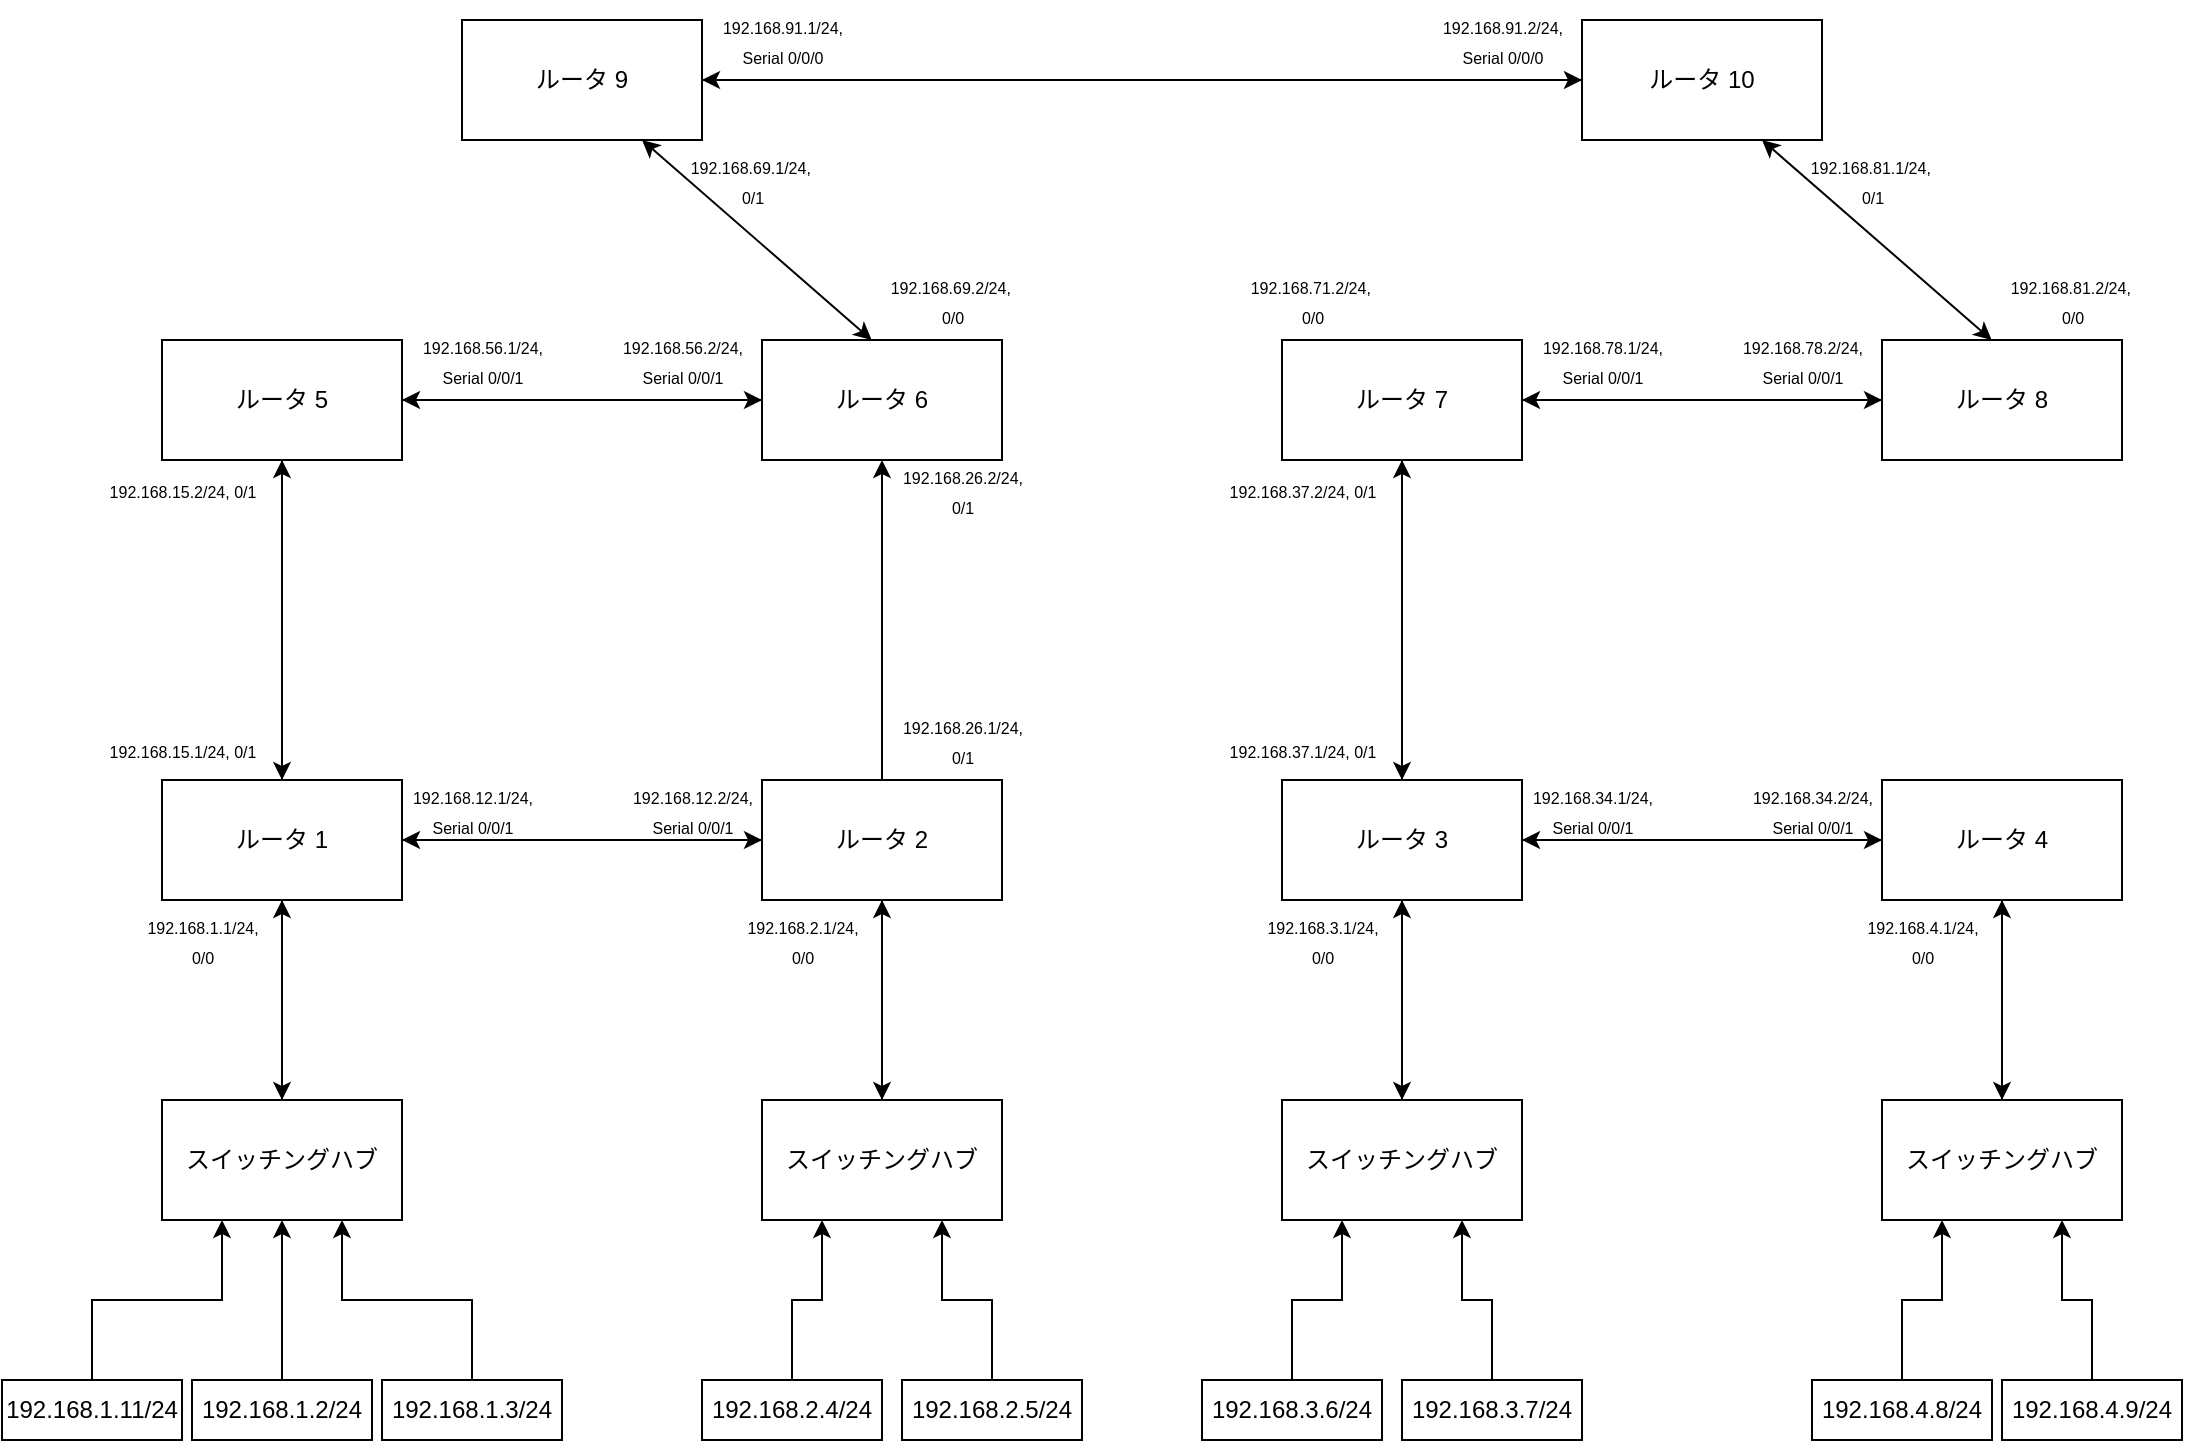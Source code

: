 <mxfile version="26.2.14">
  <diagram name="ページ1" id="IHWBm8F0MaHIAAMMsUK_">
    <mxGraphModel grid="1" page="1" gridSize="10" guides="1" tooltips="1" connect="1" arrows="1" fold="1" pageScale="1" pageWidth="1169" pageHeight="827" math="0" shadow="0">
      <root>
        <mxCell id="0" />
        <mxCell id="1" parent="0" />
        <mxCell id="WAXmCKPnWNZg_kObu25O-7" style="edgeStyle=orthogonalEdgeStyle;rounded=0;orthogonalLoop=1;jettySize=auto;html=1;exitX=0.5;exitY=0;exitDx=0;exitDy=0;entryX=0.25;entryY=1;entryDx=0;entryDy=0;" edge="1" parent="1" source="jHL8JFIjxgsYVEMmiiz9-1" target="WAXmCKPnWNZg_kObu25O-2">
          <mxGeometry relative="1" as="geometry" />
        </mxCell>
        <mxCell id="jHL8JFIjxgsYVEMmiiz9-1" value="192.168.1.11/24" style="rounded=0;whiteSpace=wrap;html=1;" vertex="1" parent="1">
          <mxGeometry x="40" y="1560" width="90" height="30" as="geometry" />
        </mxCell>
        <mxCell id="WAXmCKPnWNZg_kObu25O-61" style="edgeStyle=orthogonalEdgeStyle;rounded=0;orthogonalLoop=1;jettySize=auto;html=1;entryX=0.5;entryY=1;entryDx=0;entryDy=0;" edge="1" parent="1" source="jHL8JFIjxgsYVEMmiiz9-3" target="WAXmCKPnWNZg_kObu25O-2">
          <mxGeometry relative="1" as="geometry" />
        </mxCell>
        <mxCell id="jHL8JFIjxgsYVEMmiiz9-3" value="192.168.1.2/24" style="rounded=0;whiteSpace=wrap;html=1;" vertex="1" parent="1">
          <mxGeometry x="135" y="1560" width="90" height="30" as="geometry" />
        </mxCell>
        <mxCell id="WAXmCKPnWNZg_kObu25O-13" style="edgeStyle=orthogonalEdgeStyle;rounded=0;orthogonalLoop=1;jettySize=auto;html=1;entryX=0.75;entryY=1;entryDx=0;entryDy=0;" edge="1" parent="1" source="jHL8JFIjxgsYVEMmiiz9-4" target="WAXmCKPnWNZg_kObu25O-2">
          <mxGeometry relative="1" as="geometry" />
        </mxCell>
        <mxCell id="jHL8JFIjxgsYVEMmiiz9-4" value="192.168.1.3/24" style="rounded=0;whiteSpace=wrap;html=1;" vertex="1" parent="1">
          <mxGeometry x="230" y="1560" width="90" height="30" as="geometry" />
        </mxCell>
        <mxCell id="WAXmCKPnWNZg_kObu25O-15" style="edgeStyle=orthogonalEdgeStyle;rounded=0;orthogonalLoop=1;jettySize=auto;html=1;exitX=0.5;exitY=0;exitDx=0;exitDy=0;entryX=0.25;entryY=1;entryDx=0;entryDy=0;" edge="1" parent="1" source="jHL8JFIjxgsYVEMmiiz9-5" target="WAXmCKPnWNZg_kObu25O-3">
          <mxGeometry relative="1" as="geometry" />
        </mxCell>
        <mxCell id="jHL8JFIjxgsYVEMmiiz9-5" value="192.168.2.4/24" style="rounded=0;whiteSpace=wrap;html=1;" vertex="1" parent="1">
          <mxGeometry x="390" y="1560" width="90" height="30" as="geometry" />
        </mxCell>
        <mxCell id="WAXmCKPnWNZg_kObu25O-16" style="edgeStyle=orthogonalEdgeStyle;rounded=0;orthogonalLoop=1;jettySize=auto;html=1;exitX=0.5;exitY=0;exitDx=0;exitDy=0;entryX=0.75;entryY=1;entryDx=0;entryDy=0;" edge="1" parent="1" source="jHL8JFIjxgsYVEMmiiz9-6" target="WAXmCKPnWNZg_kObu25O-3">
          <mxGeometry relative="1" as="geometry" />
        </mxCell>
        <mxCell id="jHL8JFIjxgsYVEMmiiz9-6" value="192.168.2.5/24" style="rounded=0;whiteSpace=wrap;html=1;" vertex="1" parent="1">
          <mxGeometry x="490" y="1560" width="90" height="30" as="geometry" />
        </mxCell>
        <mxCell id="WAXmCKPnWNZg_kObu25O-25" style="edgeStyle=orthogonalEdgeStyle;rounded=0;orthogonalLoop=1;jettySize=auto;html=1;" edge="1" parent="1" source="WAXmCKPnWNZg_kObu25O-2" target="WAXmCKPnWNZg_kObu25O-19">
          <mxGeometry relative="1" as="geometry" />
        </mxCell>
        <mxCell id="WAXmCKPnWNZg_kObu25O-2" value="スイッチングハブ" style="rounded=0;whiteSpace=wrap;html=1;" vertex="1" parent="1">
          <mxGeometry x="120" y="1420" width="120" height="60" as="geometry" />
        </mxCell>
        <mxCell id="WAXmCKPnWNZg_kObu25O-26" style="edgeStyle=orthogonalEdgeStyle;rounded=0;orthogonalLoop=1;jettySize=auto;html=1;entryX=0.5;entryY=1;entryDx=0;entryDy=0;" edge="1" parent="1" source="WAXmCKPnWNZg_kObu25O-3" target="WAXmCKPnWNZg_kObu25O-20">
          <mxGeometry relative="1" as="geometry" />
        </mxCell>
        <mxCell id="WAXmCKPnWNZg_kObu25O-3" value="スイッチングハブ" style="rounded=0;whiteSpace=wrap;html=1;" vertex="1" parent="1">
          <mxGeometry x="420" y="1420" width="120" height="60" as="geometry" />
        </mxCell>
        <mxCell id="WAXmCKPnWNZg_kObu25O-36" style="edgeStyle=orthogonalEdgeStyle;rounded=0;orthogonalLoop=1;jettySize=auto;html=1;entryX=0.5;entryY=1;entryDx=0;entryDy=0;" edge="1" parent="1" source="WAXmCKPnWNZg_kObu25O-19" target="WAXmCKPnWNZg_kObu25O-32">
          <mxGeometry relative="1" as="geometry" />
        </mxCell>
        <mxCell id="WAXmCKPnWNZg_kObu25O-41" style="edgeStyle=orthogonalEdgeStyle;rounded=0;orthogonalLoop=1;jettySize=auto;html=1;entryX=0;entryY=0.5;entryDx=0;entryDy=0;" edge="1" parent="1" source="WAXmCKPnWNZg_kObu25O-19" target="WAXmCKPnWNZg_kObu25O-20">
          <mxGeometry relative="1" as="geometry" />
        </mxCell>
        <mxCell id="WAXmCKPnWNZg_kObu25O-49" style="edgeStyle=orthogonalEdgeStyle;rounded=0;orthogonalLoop=1;jettySize=auto;html=1;" edge="1" parent="1" source="WAXmCKPnWNZg_kObu25O-19" target="WAXmCKPnWNZg_kObu25O-2">
          <mxGeometry relative="1" as="geometry" />
        </mxCell>
        <mxCell id="WAXmCKPnWNZg_kObu25O-19" value="ルータ 1" style="rounded=0;whiteSpace=wrap;html=1;" vertex="1" parent="1">
          <mxGeometry x="120" y="1260" width="120" height="60" as="geometry" />
        </mxCell>
        <mxCell id="WAXmCKPnWNZg_kObu25O-37" style="edgeStyle=orthogonalEdgeStyle;rounded=0;orthogonalLoop=1;jettySize=auto;html=1;entryX=0.5;entryY=1;entryDx=0;entryDy=0;" edge="1" parent="1" source="WAXmCKPnWNZg_kObu25O-20" target="WAXmCKPnWNZg_kObu25O-33">
          <mxGeometry relative="1" as="geometry" />
        </mxCell>
        <mxCell id="WAXmCKPnWNZg_kObu25O-42" style="edgeStyle=orthogonalEdgeStyle;rounded=0;orthogonalLoop=1;jettySize=auto;html=1;entryX=1;entryY=0.5;entryDx=0;entryDy=0;" edge="1" parent="1" source="WAXmCKPnWNZg_kObu25O-20" target="WAXmCKPnWNZg_kObu25O-19">
          <mxGeometry relative="1" as="geometry" />
        </mxCell>
        <mxCell id="WAXmCKPnWNZg_kObu25O-50" style="edgeStyle=orthogonalEdgeStyle;rounded=0;orthogonalLoop=1;jettySize=auto;html=1;" edge="1" parent="1" source="WAXmCKPnWNZg_kObu25O-20" target="WAXmCKPnWNZg_kObu25O-3">
          <mxGeometry relative="1" as="geometry" />
        </mxCell>
        <mxCell id="WAXmCKPnWNZg_kObu25O-20" value="ルータ 2" style="rounded=0;whiteSpace=wrap;html=1;" vertex="1" parent="1">
          <mxGeometry x="420" y="1260" width="120" height="60" as="geometry" />
        </mxCell>
        <mxCell id="WAXmCKPnWNZg_kObu25O-48" style="edgeStyle=orthogonalEdgeStyle;rounded=0;orthogonalLoop=1;jettySize=auto;html=1;" edge="1" parent="1" source="WAXmCKPnWNZg_kObu25O-32" target="WAXmCKPnWNZg_kObu25O-19">
          <mxGeometry relative="1" as="geometry" />
        </mxCell>
        <mxCell id="WAXmCKPnWNZg_kObu25O-84" style="edgeStyle=orthogonalEdgeStyle;rounded=0;orthogonalLoop=1;jettySize=auto;html=1;entryX=0;entryY=0.5;entryDx=0;entryDy=0;" edge="1" parent="1" source="WAXmCKPnWNZg_kObu25O-32" target="WAXmCKPnWNZg_kObu25O-33">
          <mxGeometry relative="1" as="geometry" />
        </mxCell>
        <mxCell id="WAXmCKPnWNZg_kObu25O-32" value="ルータ 5" style="rounded=0;whiteSpace=wrap;html=1;" vertex="1" parent="1">
          <mxGeometry x="120" y="1040" width="120" height="60" as="geometry" />
        </mxCell>
        <mxCell id="WAXmCKPnWNZg_kObu25O-89" style="edgeStyle=orthogonalEdgeStyle;rounded=0;orthogonalLoop=1;jettySize=auto;html=1;entryX=1;entryY=0.5;entryDx=0;entryDy=0;" edge="1" parent="1" source="WAXmCKPnWNZg_kObu25O-33" target="WAXmCKPnWNZg_kObu25O-32">
          <mxGeometry relative="1" as="geometry" />
        </mxCell>
        <mxCell id="WAXmCKPnWNZg_kObu25O-33" value="ルータ 6" style="rounded=0;whiteSpace=wrap;html=1;" vertex="1" parent="1">
          <mxGeometry x="420" y="1040" width="120" height="60" as="geometry" />
        </mxCell>
        <mxCell id="WAXmCKPnWNZg_kObu25O-151" style="edgeStyle=orthogonalEdgeStyle;rounded=0;orthogonalLoop=1;jettySize=auto;html=1;entryX=0;entryY=0.5;entryDx=0;entryDy=0;" edge="1" parent="1" source="WAXmCKPnWNZg_kObu25O-62" target="WAXmCKPnWNZg_kObu25O-127">
          <mxGeometry relative="1" as="geometry" />
        </mxCell>
        <mxCell id="WAXmCKPnWNZg_kObu25O-62" value="ルータ 9" style="rounded=0;whiteSpace=wrap;html=1;" vertex="1" parent="1">
          <mxGeometry x="270" y="880" width="120" height="60" as="geometry" />
        </mxCell>
        <mxCell id="WAXmCKPnWNZg_kObu25O-69" value="" style="endArrow=classic;startArrow=classic;html=1;rounded=0;entryX=0.75;entryY=1;entryDx=0;entryDy=0;" edge="1" parent="1" target="WAXmCKPnWNZg_kObu25O-62">
          <mxGeometry width="50" height="50" relative="1" as="geometry">
            <mxPoint x="474.85" y="1040" as="sourcePoint" />
            <mxPoint x="595.16" y="940" as="targetPoint" />
          </mxGeometry>
        </mxCell>
        <mxCell id="WAXmCKPnWNZg_kObu25O-74" value="&lt;font style=&quot;font-size: 8px;&quot;&gt;192.168.1.1/24,&lt;/font&gt;&lt;div&gt;&lt;font style=&quot;font-size: 8px;&quot;&gt;0/0&lt;/font&gt;&lt;/div&gt;" style="text;html=1;align=center;verticalAlign=middle;resizable=0;points=[];autosize=1;strokeColor=none;fillColor=none;" vertex="1" parent="1">
          <mxGeometry x="100" y="1320" width="80" height="40" as="geometry" />
        </mxCell>
        <mxCell id="WAXmCKPnWNZg_kObu25O-75" value="&lt;font style=&quot;font-size: 8px;&quot;&gt;192.168.2.1/24,&lt;/font&gt;&lt;div&gt;&lt;font style=&quot;font-size: 8px;&quot;&gt;0/0&lt;/font&gt;&lt;/div&gt;" style="text;html=1;align=center;verticalAlign=middle;resizable=0;points=[];autosize=1;strokeColor=none;fillColor=none;" vertex="1" parent="1">
          <mxGeometry x="400" y="1320" width="80" height="40" as="geometry" />
        </mxCell>
        <mxCell id="WAXmCKPnWNZg_kObu25O-78" value="&lt;font style=&quot;font-size: 8px;&quot;&gt;192.168.15.2/24, 0/1&lt;/font&gt;" style="text;html=1;align=center;verticalAlign=middle;resizable=0;points=[];autosize=1;strokeColor=none;fillColor=none;" vertex="1" parent="1">
          <mxGeometry x="80" y="1100" width="100" height="30" as="geometry" />
        </mxCell>
        <mxCell id="WAXmCKPnWNZg_kObu25O-79" value="&lt;font style=&quot;font-size: 8px;&quot;&gt;192.168.15.1/24, 0/1&lt;/font&gt;" style="text;html=1;align=center;verticalAlign=middle;resizable=0;points=[];autosize=1;strokeColor=none;fillColor=none;" vertex="1" parent="1">
          <mxGeometry x="80" y="1230" width="100" height="30" as="geometry" />
        </mxCell>
        <mxCell id="WAXmCKPnWNZg_kObu25O-80" value="&lt;font style=&quot;font-size: 8px;&quot;&gt;192.168.12.1/24,&lt;br&gt;Serial 0/0/1&lt;/font&gt;" style="text;html=1;align=center;verticalAlign=middle;resizable=0;points=[];autosize=1;strokeColor=none;fillColor=none;" vertex="1" parent="1">
          <mxGeometry x="235" y="1255" width="80" height="40" as="geometry" />
        </mxCell>
        <mxCell id="WAXmCKPnWNZg_kObu25O-81" value="&lt;font style=&quot;font-size: 8px;&quot;&gt;192.168.12.2/24,&lt;br&gt;Serial 0/0/1&lt;/font&gt;" style="text;html=1;align=center;verticalAlign=middle;resizable=0;points=[];autosize=1;strokeColor=none;fillColor=none;" vertex="1" parent="1">
          <mxGeometry x="345" y="1255" width="80" height="40" as="geometry" />
        </mxCell>
        <mxCell id="WAXmCKPnWNZg_kObu25O-82" value="&lt;font style=&quot;font-size: 8px;&quot;&gt;192.168.26.1/24,&lt;br&gt;0/1&lt;/font&gt;" style="text;html=1;align=center;verticalAlign=middle;resizable=0;points=[];autosize=1;strokeColor=none;fillColor=none;" vertex="1" parent="1">
          <mxGeometry x="480" y="1220" width="80" height="40" as="geometry" />
        </mxCell>
        <mxCell id="WAXmCKPnWNZg_kObu25O-83" value="&lt;font style=&quot;font-size: 8px;&quot;&gt;192.168.26.2/24,&lt;br&gt;0/1&lt;/font&gt;" style="text;html=1;align=center;verticalAlign=middle;resizable=0;points=[];autosize=1;strokeColor=none;fillColor=none;" vertex="1" parent="1">
          <mxGeometry x="480" y="1095" width="80" height="40" as="geometry" />
        </mxCell>
        <mxCell id="WAXmCKPnWNZg_kObu25O-86" value="&lt;font style=&quot;font-size: 8px;&quot;&gt;192.168.56.1/24,&lt;br&gt;Serial 0/0/1&lt;/font&gt;" style="text;html=1;align=center;verticalAlign=middle;resizable=0;points=[];autosize=1;strokeColor=none;fillColor=none;" vertex="1" parent="1">
          <mxGeometry x="240" y="1030" width="80" height="40" as="geometry" />
        </mxCell>
        <mxCell id="WAXmCKPnWNZg_kObu25O-90" value="&lt;font style=&quot;font-size: 8px;&quot;&gt;192.168.56.2/24,&lt;br&gt;Serial 0/0/1&lt;/font&gt;" style="text;html=1;align=center;verticalAlign=middle;resizable=0;points=[];autosize=1;strokeColor=none;fillColor=none;" vertex="1" parent="1">
          <mxGeometry x="340" y="1030" width="80" height="40" as="geometry" />
        </mxCell>
        <mxCell id="WAXmCKPnWNZg_kObu25O-92" value="&lt;font style=&quot;font-size: 8px;&quot;&gt;192.168.69.2/24,&amp;nbsp;&lt;br&gt;0/0&lt;/font&gt;" style="text;html=1;align=center;verticalAlign=middle;resizable=0;points=[];autosize=1;strokeColor=none;fillColor=none;" vertex="1" parent="1">
          <mxGeometry x="470" y="1000" width="90" height="40" as="geometry" />
        </mxCell>
        <mxCell id="WAXmCKPnWNZg_kObu25O-93" value="&lt;font style=&quot;font-size: 8px;&quot;&gt;192.168.69.1/24,&amp;nbsp;&lt;br&gt;0/1&lt;/font&gt;" style="text;html=1;align=center;verticalAlign=middle;resizable=0;points=[];autosize=1;strokeColor=none;fillColor=none;" vertex="1" parent="1">
          <mxGeometry x="370" y="940" width="90" height="40" as="geometry" />
        </mxCell>
        <mxCell id="WAXmCKPnWNZg_kObu25O-95" value="&lt;font style=&quot;font-size: 8px;&quot;&gt;192.168.91.1/24,&lt;br&gt;Serial 0/0/0&lt;/font&gt;" style="text;html=1;align=center;verticalAlign=middle;resizable=0;points=[];autosize=1;strokeColor=none;fillColor=none;" vertex="1" parent="1">
          <mxGeometry x="390" y="870" width="80" height="40" as="geometry" />
        </mxCell>
        <mxCell id="WAXmCKPnWNZg_kObu25O-145" style="edgeStyle=orthogonalEdgeStyle;rounded=0;orthogonalLoop=1;jettySize=auto;html=1;entryX=0.25;entryY=1;entryDx=0;entryDy=0;" edge="1" parent="1" source="WAXmCKPnWNZg_kObu25O-102" target="WAXmCKPnWNZg_kObu25O-110">
          <mxGeometry relative="1" as="geometry" />
        </mxCell>
        <mxCell id="WAXmCKPnWNZg_kObu25O-102" value="192.168.3.6/24" style="rounded=0;whiteSpace=wrap;html=1;" vertex="1" parent="1">
          <mxGeometry x="640" y="1560" width="90" height="30" as="geometry" />
        </mxCell>
        <mxCell id="WAXmCKPnWNZg_kObu25O-146" style="edgeStyle=orthogonalEdgeStyle;rounded=0;orthogonalLoop=1;jettySize=auto;html=1;entryX=0.75;entryY=1;entryDx=0;entryDy=0;" edge="1" parent="1" source="WAXmCKPnWNZg_kObu25O-104" target="WAXmCKPnWNZg_kObu25O-110">
          <mxGeometry relative="1" as="geometry" />
        </mxCell>
        <mxCell id="WAXmCKPnWNZg_kObu25O-104" value="192.168.3.7/24" style="rounded=0;whiteSpace=wrap;html=1;" vertex="1" parent="1">
          <mxGeometry x="740" y="1560" width="90" height="30" as="geometry" />
        </mxCell>
        <mxCell id="WAXmCKPnWNZg_kObu25O-147" style="edgeStyle=orthogonalEdgeStyle;rounded=0;orthogonalLoop=1;jettySize=auto;html=1;entryX=0.25;entryY=1;entryDx=0;entryDy=0;" edge="1" parent="1" source="WAXmCKPnWNZg_kObu25O-106" target="WAXmCKPnWNZg_kObu25O-112">
          <mxGeometry relative="1" as="geometry" />
        </mxCell>
        <mxCell id="WAXmCKPnWNZg_kObu25O-106" value="192.168.4.8/24" style="rounded=0;whiteSpace=wrap;html=1;" vertex="1" parent="1">
          <mxGeometry x="945" y="1560" width="90" height="30" as="geometry" />
        </mxCell>
        <mxCell id="WAXmCKPnWNZg_kObu25O-148" style="edgeStyle=orthogonalEdgeStyle;rounded=0;orthogonalLoop=1;jettySize=auto;html=1;entryX=0.75;entryY=1;entryDx=0;entryDy=0;" edge="1" parent="1" source="WAXmCKPnWNZg_kObu25O-108" target="WAXmCKPnWNZg_kObu25O-112">
          <mxGeometry relative="1" as="geometry" />
        </mxCell>
        <mxCell id="WAXmCKPnWNZg_kObu25O-108" value="192.168.4.9/24" style="rounded=0;whiteSpace=wrap;html=1;" vertex="1" parent="1">
          <mxGeometry x="1040" y="1560" width="90" height="30" as="geometry" />
        </mxCell>
        <mxCell id="WAXmCKPnWNZg_kObu25O-109" style="edgeStyle=orthogonalEdgeStyle;rounded=0;orthogonalLoop=1;jettySize=auto;html=1;" edge="1" parent="1" source="WAXmCKPnWNZg_kObu25O-110" target="WAXmCKPnWNZg_kObu25O-116">
          <mxGeometry relative="1" as="geometry" />
        </mxCell>
        <mxCell id="WAXmCKPnWNZg_kObu25O-110" value="スイッチングハブ" style="rounded=0;whiteSpace=wrap;html=1;" vertex="1" parent="1">
          <mxGeometry x="680" y="1420" width="120" height="60" as="geometry" />
        </mxCell>
        <mxCell id="WAXmCKPnWNZg_kObu25O-111" style="edgeStyle=orthogonalEdgeStyle;rounded=0;orthogonalLoop=1;jettySize=auto;html=1;entryX=0.5;entryY=1;entryDx=0;entryDy=0;" edge="1" parent="1" source="WAXmCKPnWNZg_kObu25O-112" target="WAXmCKPnWNZg_kObu25O-120">
          <mxGeometry relative="1" as="geometry" />
        </mxCell>
        <mxCell id="WAXmCKPnWNZg_kObu25O-112" value="スイッチングハブ" style="rounded=0;whiteSpace=wrap;html=1;" vertex="1" parent="1">
          <mxGeometry x="980" y="1420" width="120" height="60" as="geometry" />
        </mxCell>
        <mxCell id="WAXmCKPnWNZg_kObu25O-113" style="edgeStyle=orthogonalEdgeStyle;rounded=0;orthogonalLoop=1;jettySize=auto;html=1;entryX=0.5;entryY=1;entryDx=0;entryDy=0;" edge="1" parent="1" source="WAXmCKPnWNZg_kObu25O-116" target="WAXmCKPnWNZg_kObu25O-123">
          <mxGeometry relative="1" as="geometry" />
        </mxCell>
        <mxCell id="WAXmCKPnWNZg_kObu25O-114" style="edgeStyle=orthogonalEdgeStyle;rounded=0;orthogonalLoop=1;jettySize=auto;html=1;entryX=0;entryY=0.5;entryDx=0;entryDy=0;" edge="1" parent="1" source="WAXmCKPnWNZg_kObu25O-116" target="WAXmCKPnWNZg_kObu25O-120">
          <mxGeometry relative="1" as="geometry" />
        </mxCell>
        <mxCell id="WAXmCKPnWNZg_kObu25O-115" style="edgeStyle=orthogonalEdgeStyle;rounded=0;orthogonalLoop=1;jettySize=auto;html=1;" edge="1" parent="1" source="WAXmCKPnWNZg_kObu25O-116" target="WAXmCKPnWNZg_kObu25O-110">
          <mxGeometry relative="1" as="geometry" />
        </mxCell>
        <mxCell id="WAXmCKPnWNZg_kObu25O-116" value="ルータ 3" style="rounded=0;whiteSpace=wrap;html=1;" vertex="1" parent="1">
          <mxGeometry x="680" y="1260" width="120" height="60" as="geometry" />
        </mxCell>
        <mxCell id="WAXmCKPnWNZg_kObu25O-118" style="edgeStyle=orthogonalEdgeStyle;rounded=0;orthogonalLoop=1;jettySize=auto;html=1;entryX=1;entryY=0.5;entryDx=0;entryDy=0;" edge="1" parent="1" source="WAXmCKPnWNZg_kObu25O-120" target="WAXmCKPnWNZg_kObu25O-116">
          <mxGeometry relative="1" as="geometry" />
        </mxCell>
        <mxCell id="WAXmCKPnWNZg_kObu25O-119" style="edgeStyle=orthogonalEdgeStyle;rounded=0;orthogonalLoop=1;jettySize=auto;html=1;" edge="1" parent="1" source="WAXmCKPnWNZg_kObu25O-120" target="WAXmCKPnWNZg_kObu25O-112">
          <mxGeometry relative="1" as="geometry" />
        </mxCell>
        <mxCell id="WAXmCKPnWNZg_kObu25O-120" value="ルータ 4" style="rounded=0;whiteSpace=wrap;html=1;" vertex="1" parent="1">
          <mxGeometry x="980" y="1260" width="120" height="60" as="geometry" />
        </mxCell>
        <mxCell id="WAXmCKPnWNZg_kObu25O-121" style="edgeStyle=orthogonalEdgeStyle;rounded=0;orthogonalLoop=1;jettySize=auto;html=1;" edge="1" parent="1" source="WAXmCKPnWNZg_kObu25O-123" target="WAXmCKPnWNZg_kObu25O-116">
          <mxGeometry relative="1" as="geometry" />
        </mxCell>
        <mxCell id="WAXmCKPnWNZg_kObu25O-122" style="edgeStyle=orthogonalEdgeStyle;rounded=0;orthogonalLoop=1;jettySize=auto;html=1;entryX=0;entryY=0.5;entryDx=0;entryDy=0;" edge="1" parent="1" source="WAXmCKPnWNZg_kObu25O-123" target="WAXmCKPnWNZg_kObu25O-126">
          <mxGeometry relative="1" as="geometry" />
        </mxCell>
        <mxCell id="WAXmCKPnWNZg_kObu25O-123" value="ルータ 7" style="rounded=0;whiteSpace=wrap;html=1;" vertex="1" parent="1">
          <mxGeometry x="680" y="1040" width="120" height="60" as="geometry" />
        </mxCell>
        <mxCell id="WAXmCKPnWNZg_kObu25O-125" style="edgeStyle=orthogonalEdgeStyle;rounded=0;orthogonalLoop=1;jettySize=auto;html=1;entryX=1;entryY=0.5;entryDx=0;entryDy=0;" edge="1" parent="1" source="WAXmCKPnWNZg_kObu25O-126" target="WAXmCKPnWNZg_kObu25O-123">
          <mxGeometry relative="1" as="geometry" />
        </mxCell>
        <mxCell id="WAXmCKPnWNZg_kObu25O-126" value="ルータ 8" style="rounded=0;whiteSpace=wrap;html=1;" vertex="1" parent="1">
          <mxGeometry x="980" y="1040" width="120" height="60" as="geometry" />
        </mxCell>
        <mxCell id="WAXmCKPnWNZg_kObu25O-152" style="edgeStyle=orthogonalEdgeStyle;rounded=0;orthogonalLoop=1;jettySize=auto;html=1;entryX=1;entryY=0.5;entryDx=0;entryDy=0;" edge="1" parent="1" source="WAXmCKPnWNZg_kObu25O-127" target="WAXmCKPnWNZg_kObu25O-62">
          <mxGeometry relative="1" as="geometry" />
        </mxCell>
        <mxCell id="WAXmCKPnWNZg_kObu25O-127" value="ルータ 10" style="rounded=0;whiteSpace=wrap;html=1;" vertex="1" parent="1">
          <mxGeometry x="830" y="880" width="120" height="60" as="geometry" />
        </mxCell>
        <mxCell id="WAXmCKPnWNZg_kObu25O-129" value="" style="endArrow=classic;startArrow=classic;html=1;rounded=0;entryX=0.75;entryY=1;entryDx=0;entryDy=0;" edge="1" parent="1" target="WAXmCKPnWNZg_kObu25O-127">
          <mxGeometry width="50" height="50" relative="1" as="geometry">
            <mxPoint x="1034.85" y="1040" as="sourcePoint" />
            <mxPoint x="1155.16" y="940" as="targetPoint" />
          </mxGeometry>
        </mxCell>
        <mxCell id="WAXmCKPnWNZg_kObu25O-130" value="&lt;font style=&quot;font-size: 8px;&quot;&gt;192.168.3.1/24,&lt;/font&gt;&lt;div&gt;&lt;font style=&quot;font-size: 8px;&quot;&gt;0/0&lt;/font&gt;&lt;/div&gt;" style="text;html=1;align=center;verticalAlign=middle;resizable=0;points=[];autosize=1;strokeColor=none;fillColor=none;" vertex="1" parent="1">
          <mxGeometry x="660" y="1320" width="80" height="40" as="geometry" />
        </mxCell>
        <mxCell id="WAXmCKPnWNZg_kObu25O-131" value="&lt;font style=&quot;font-size: 8px;&quot;&gt;192.168.4.1/24,&lt;/font&gt;&lt;div&gt;&lt;font style=&quot;font-size: 8px;&quot;&gt;0/0&lt;/font&gt;&lt;/div&gt;" style="text;html=1;align=center;verticalAlign=middle;resizable=0;points=[];autosize=1;strokeColor=none;fillColor=none;" vertex="1" parent="1">
          <mxGeometry x="960" y="1320" width="80" height="40" as="geometry" />
        </mxCell>
        <mxCell id="WAXmCKPnWNZg_kObu25O-132" value="&lt;font style=&quot;font-size: 8px;&quot;&gt;192.168.37.2/24, 0/1&lt;/font&gt;" style="text;html=1;align=center;verticalAlign=middle;resizable=0;points=[];autosize=1;strokeColor=none;fillColor=none;" vertex="1" parent="1">
          <mxGeometry x="640" y="1100" width="100" height="30" as="geometry" />
        </mxCell>
        <mxCell id="WAXmCKPnWNZg_kObu25O-133" value="&lt;font style=&quot;font-size: 8px;&quot;&gt;192.168.37.1/24, 0/1&lt;/font&gt;" style="text;html=1;align=center;verticalAlign=middle;resizable=0;points=[];autosize=1;strokeColor=none;fillColor=none;" vertex="1" parent="1">
          <mxGeometry x="640" y="1230" width="100" height="30" as="geometry" />
        </mxCell>
        <mxCell id="WAXmCKPnWNZg_kObu25O-134" value="&lt;font style=&quot;font-size: 8px;&quot;&gt;192.168.34.1/24,&lt;br&gt;Serial 0/0/1&lt;/font&gt;" style="text;html=1;align=center;verticalAlign=middle;resizable=0;points=[];autosize=1;strokeColor=none;fillColor=none;" vertex="1" parent="1">
          <mxGeometry x="795" y="1255" width="80" height="40" as="geometry" />
        </mxCell>
        <mxCell id="WAXmCKPnWNZg_kObu25O-135" value="&lt;font style=&quot;font-size: 8px;&quot;&gt;192.168.34.2/24,&lt;br&gt;Serial 0/0/1&lt;/font&gt;" style="text;html=1;align=center;verticalAlign=middle;resizable=0;points=[];autosize=1;strokeColor=none;fillColor=none;" vertex="1" parent="1">
          <mxGeometry x="905" y="1255" width="80" height="40" as="geometry" />
        </mxCell>
        <mxCell id="WAXmCKPnWNZg_kObu25O-138" value="&lt;font style=&quot;font-size: 8px;&quot;&gt;192.168.78.1/24,&lt;br&gt;Serial 0/0/1&lt;/font&gt;" style="text;html=1;align=center;verticalAlign=middle;resizable=0;points=[];autosize=1;strokeColor=none;fillColor=none;" vertex="1" parent="1">
          <mxGeometry x="800" y="1030" width="80" height="40" as="geometry" />
        </mxCell>
        <mxCell id="WAXmCKPnWNZg_kObu25O-139" value="&lt;font style=&quot;font-size: 8px;&quot;&gt;192.168.78.2/24,&lt;br&gt;Serial 0/0/1&lt;/font&gt;" style="text;html=1;align=center;verticalAlign=middle;resizable=0;points=[];autosize=1;strokeColor=none;fillColor=none;" vertex="1" parent="1">
          <mxGeometry x="900" y="1030" width="80" height="40" as="geometry" />
        </mxCell>
        <mxCell id="WAXmCKPnWNZg_kObu25O-140" value="&lt;font style=&quot;font-size: 8px;&quot;&gt;192.168.71.2/24,&amp;nbsp;&lt;br&gt;0/0&lt;/font&gt;" style="text;html=1;align=center;verticalAlign=middle;resizable=0;points=[];autosize=1;strokeColor=none;fillColor=none;" vertex="1" parent="1">
          <mxGeometry x="650" y="1000" width="90" height="40" as="geometry" />
        </mxCell>
        <mxCell id="WAXmCKPnWNZg_kObu25O-141" value="&lt;font style=&quot;font-size: 8px;&quot;&gt;192.168.81.2/24,&amp;nbsp;&lt;br&gt;0/0&lt;/font&gt;" style="text;html=1;align=center;verticalAlign=middle;resizable=0;points=[];autosize=1;strokeColor=none;fillColor=none;" vertex="1" parent="1">
          <mxGeometry x="1030" y="1000" width="90" height="40" as="geometry" />
        </mxCell>
        <mxCell id="WAXmCKPnWNZg_kObu25O-142" value="&lt;font style=&quot;font-size: 8px;&quot;&gt;192.168.81.1/24,&amp;nbsp;&lt;br&gt;0/1&lt;/font&gt;" style="text;html=1;align=center;verticalAlign=middle;resizable=0;points=[];autosize=1;strokeColor=none;fillColor=none;" vertex="1" parent="1">
          <mxGeometry x="930" y="940" width="90" height="40" as="geometry" />
        </mxCell>
        <mxCell id="WAXmCKPnWNZg_kObu25O-144" value="&lt;font style=&quot;font-size: 8px;&quot;&gt;192.168.91.2/24,&lt;br&gt;Serial 0/0/0&lt;/font&gt;" style="text;html=1;align=center;verticalAlign=middle;resizable=0;points=[];autosize=1;strokeColor=none;fillColor=none;" vertex="1" parent="1">
          <mxGeometry x="750" y="870" width="80" height="40" as="geometry" />
        </mxCell>
      </root>
    </mxGraphModel>
  </diagram>
</mxfile>

